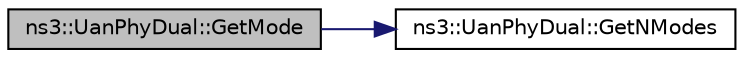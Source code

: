 digraph "ns3::UanPhyDual::GetMode"
{
 // LATEX_PDF_SIZE
  edge [fontname="Helvetica",fontsize="10",labelfontname="Helvetica",labelfontsize="10"];
  node [fontname="Helvetica",fontsize="10",shape=record];
  rankdir="LR";
  Node1 [label="ns3::UanPhyDual::GetMode",height=0.2,width=0.4,color="black", fillcolor="grey75", style="filled", fontcolor="black",tooltip="Get a specific transmission mode."];
  Node1 -> Node2 [color="midnightblue",fontsize="10",style="solid",fontname="Helvetica"];
  Node2 [label="ns3::UanPhyDual::GetNModes",height=0.2,width=0.4,color="black", fillcolor="white", style="filled",URL="$classns3_1_1_uan_phy_dual.html#a21728bcc8d80fed73e9ae4d2fdd49964",tooltip="Get the number of transmission modes supported by this Phy."];
}
